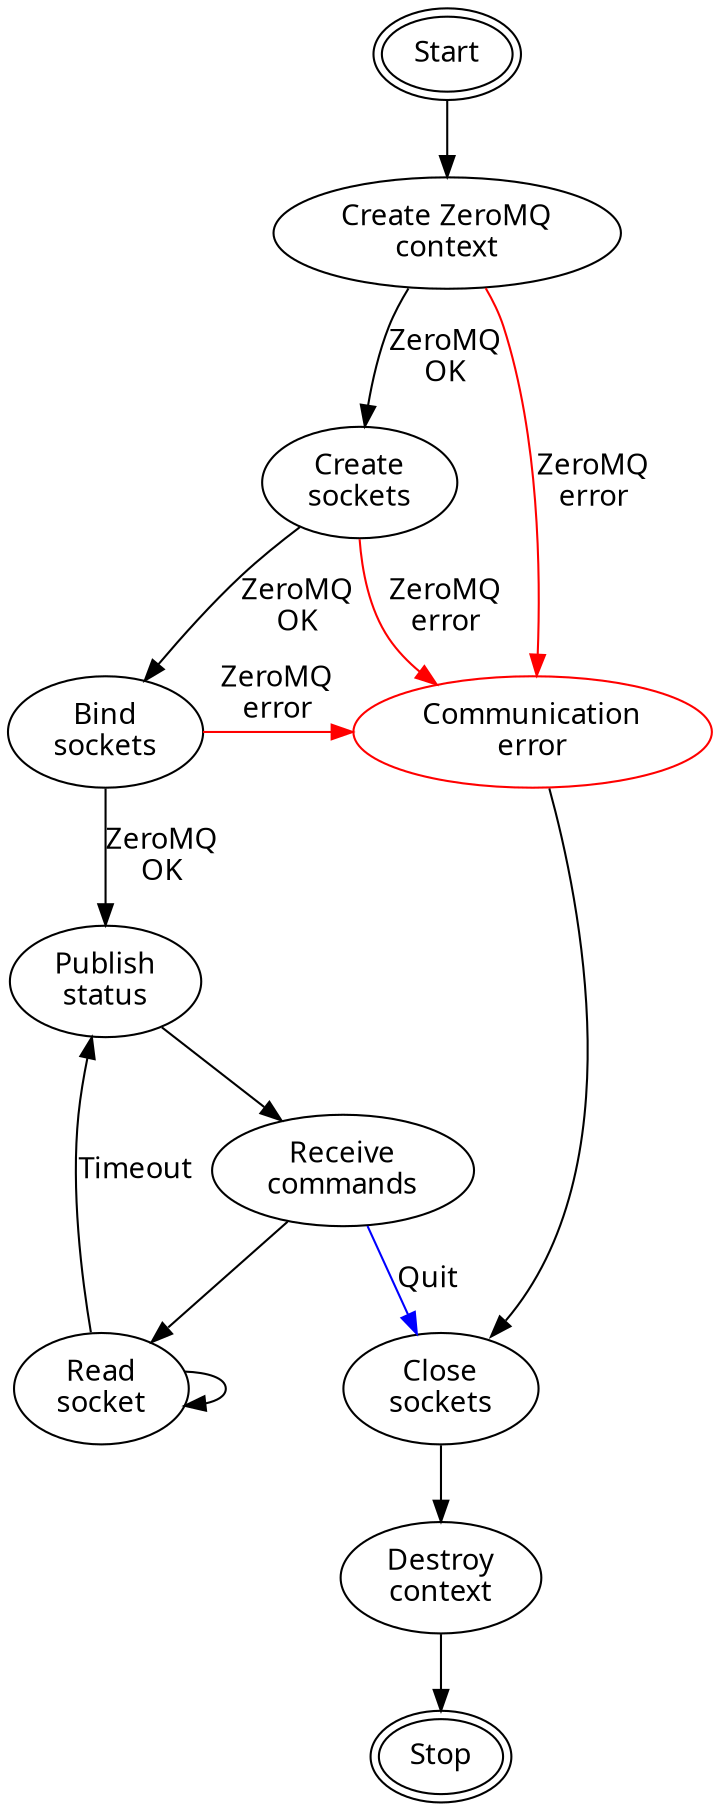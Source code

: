digraph D {
    node [fontname = "Linux Biolinum"];
    edge [fontname = "Linux Biolinum"];

    start [label = "Start", peripheries = 2];
    create_context [label = "Create ZeroMQ\ncontext"];
    create_sockets [label = "Create\nsockets"];
    bind_sockets [label = "Bind\nsockets"];
    publish_status [label = "Publish\nstatus"];
    receive_commands [label = "Receive\ncommands"];
    read_socket [label = "Read\nsocket"];
    close_sockets [label = "Close\nsockets"];
    destroy_context [label = "Destroy\ncontext"];
    stop [label = "Stop", peripheries = 2];

    communication_error [label = "Communication\nerror", color = "red"];

    {rank = "source"; start}
    {rank = "same"; bind_sockets communication_error}

    start -> create_context;
    create_context -> create_sockets [label = "ZeroMQ\nOK"];
    create_sockets -> bind_sockets [label = "ZeroMQ\nOK"];
    bind_sockets -> publish_status [label = "ZeroMQ\nOK"];

    publish_status -> receive_commands;
    receive_commands -> read_socket;
    read_socket -> read_socket;
    read_socket -> publish_status [label = "Timeout"];

    create_context -> communication_error [label = "ZeroMQ\nerror", color = "red"];
    create_sockets -> communication_error [label = "ZeroMQ\nerror", color = "red"];
    bind_sockets -> communication_error [label = "ZeroMQ\nerror", color = "red"];
    communication_error -> close_sockets [headport = "ne"];

    receive_commands -> close_sockets [label = "Quit", color = "blue"]
    close_sockets -> destroy_context;
    destroy_context -> stop;
}
